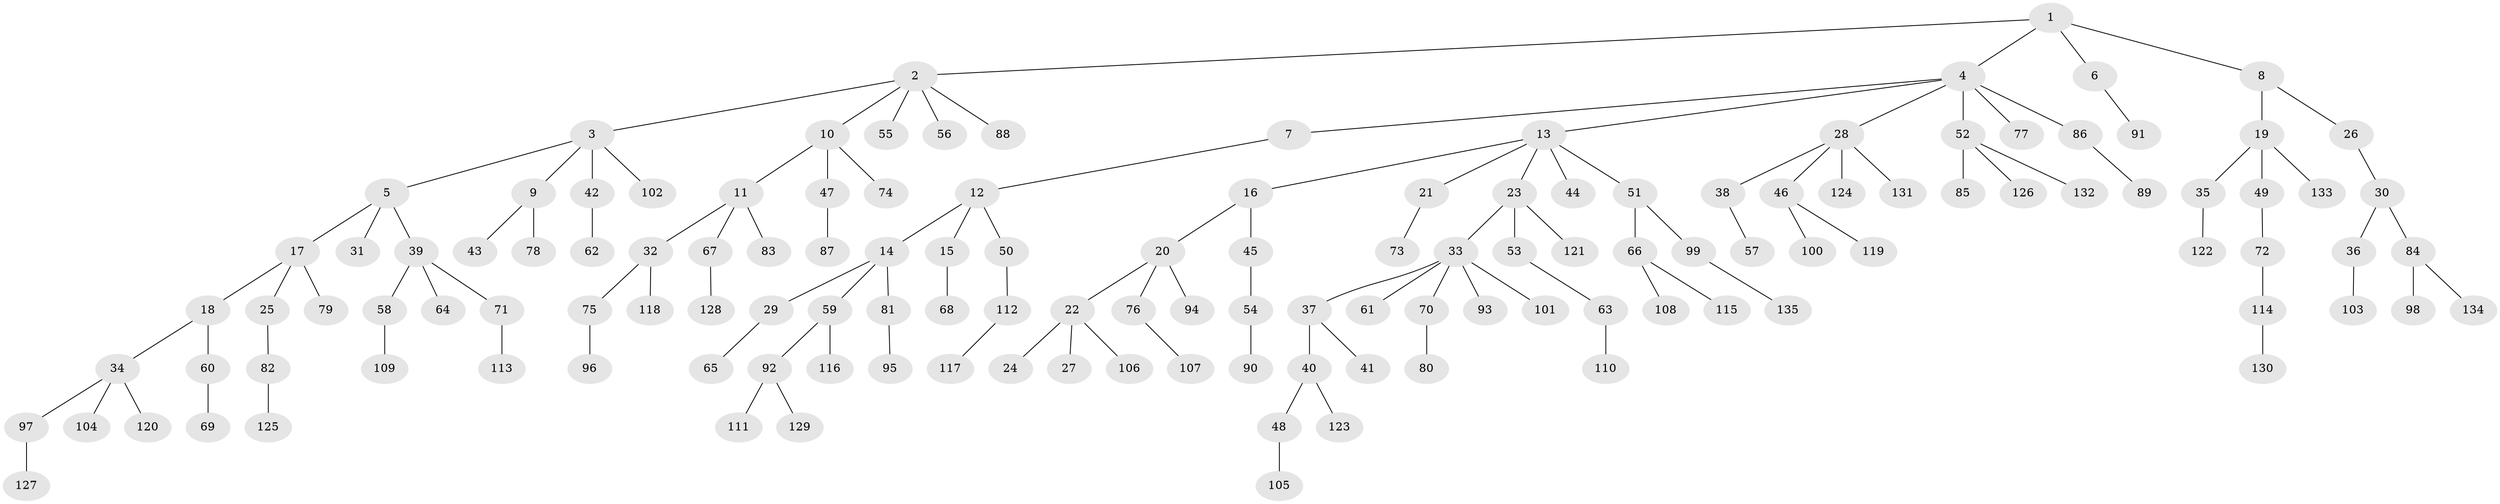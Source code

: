 // coarse degree distribution, {4: 0.07368421052631578, 3: 0.16842105263157894, 2: 0.2, 1: 0.5052631578947369, 5: 0.042105263157894736, 6: 0.010526315789473684}
// Generated by graph-tools (version 1.1) at 2025/37/03/04/25 23:37:15]
// undirected, 135 vertices, 134 edges
graph export_dot {
  node [color=gray90,style=filled];
  1;
  2;
  3;
  4;
  5;
  6;
  7;
  8;
  9;
  10;
  11;
  12;
  13;
  14;
  15;
  16;
  17;
  18;
  19;
  20;
  21;
  22;
  23;
  24;
  25;
  26;
  27;
  28;
  29;
  30;
  31;
  32;
  33;
  34;
  35;
  36;
  37;
  38;
  39;
  40;
  41;
  42;
  43;
  44;
  45;
  46;
  47;
  48;
  49;
  50;
  51;
  52;
  53;
  54;
  55;
  56;
  57;
  58;
  59;
  60;
  61;
  62;
  63;
  64;
  65;
  66;
  67;
  68;
  69;
  70;
  71;
  72;
  73;
  74;
  75;
  76;
  77;
  78;
  79;
  80;
  81;
  82;
  83;
  84;
  85;
  86;
  87;
  88;
  89;
  90;
  91;
  92;
  93;
  94;
  95;
  96;
  97;
  98;
  99;
  100;
  101;
  102;
  103;
  104;
  105;
  106;
  107;
  108;
  109;
  110;
  111;
  112;
  113;
  114;
  115;
  116;
  117;
  118;
  119;
  120;
  121;
  122;
  123;
  124;
  125;
  126;
  127;
  128;
  129;
  130;
  131;
  132;
  133;
  134;
  135;
  1 -- 2;
  1 -- 4;
  1 -- 6;
  1 -- 8;
  2 -- 3;
  2 -- 10;
  2 -- 55;
  2 -- 56;
  2 -- 88;
  3 -- 5;
  3 -- 9;
  3 -- 42;
  3 -- 102;
  4 -- 7;
  4 -- 13;
  4 -- 28;
  4 -- 52;
  4 -- 77;
  4 -- 86;
  5 -- 17;
  5 -- 31;
  5 -- 39;
  6 -- 91;
  7 -- 12;
  8 -- 19;
  8 -- 26;
  9 -- 43;
  9 -- 78;
  10 -- 11;
  10 -- 47;
  10 -- 74;
  11 -- 32;
  11 -- 67;
  11 -- 83;
  12 -- 14;
  12 -- 15;
  12 -- 50;
  13 -- 16;
  13 -- 21;
  13 -- 23;
  13 -- 44;
  13 -- 51;
  14 -- 29;
  14 -- 59;
  14 -- 81;
  15 -- 68;
  16 -- 20;
  16 -- 45;
  17 -- 18;
  17 -- 25;
  17 -- 79;
  18 -- 34;
  18 -- 60;
  19 -- 35;
  19 -- 49;
  19 -- 133;
  20 -- 22;
  20 -- 76;
  20 -- 94;
  21 -- 73;
  22 -- 24;
  22 -- 27;
  22 -- 106;
  23 -- 33;
  23 -- 53;
  23 -- 121;
  25 -- 82;
  26 -- 30;
  28 -- 38;
  28 -- 46;
  28 -- 124;
  28 -- 131;
  29 -- 65;
  30 -- 36;
  30 -- 84;
  32 -- 75;
  32 -- 118;
  33 -- 37;
  33 -- 61;
  33 -- 70;
  33 -- 93;
  33 -- 101;
  34 -- 97;
  34 -- 104;
  34 -- 120;
  35 -- 122;
  36 -- 103;
  37 -- 40;
  37 -- 41;
  38 -- 57;
  39 -- 58;
  39 -- 64;
  39 -- 71;
  40 -- 48;
  40 -- 123;
  42 -- 62;
  45 -- 54;
  46 -- 100;
  46 -- 119;
  47 -- 87;
  48 -- 105;
  49 -- 72;
  50 -- 112;
  51 -- 66;
  51 -- 99;
  52 -- 85;
  52 -- 126;
  52 -- 132;
  53 -- 63;
  54 -- 90;
  58 -- 109;
  59 -- 92;
  59 -- 116;
  60 -- 69;
  63 -- 110;
  66 -- 108;
  66 -- 115;
  67 -- 128;
  70 -- 80;
  71 -- 113;
  72 -- 114;
  75 -- 96;
  76 -- 107;
  81 -- 95;
  82 -- 125;
  84 -- 98;
  84 -- 134;
  86 -- 89;
  92 -- 111;
  92 -- 129;
  97 -- 127;
  99 -- 135;
  112 -- 117;
  114 -- 130;
}
